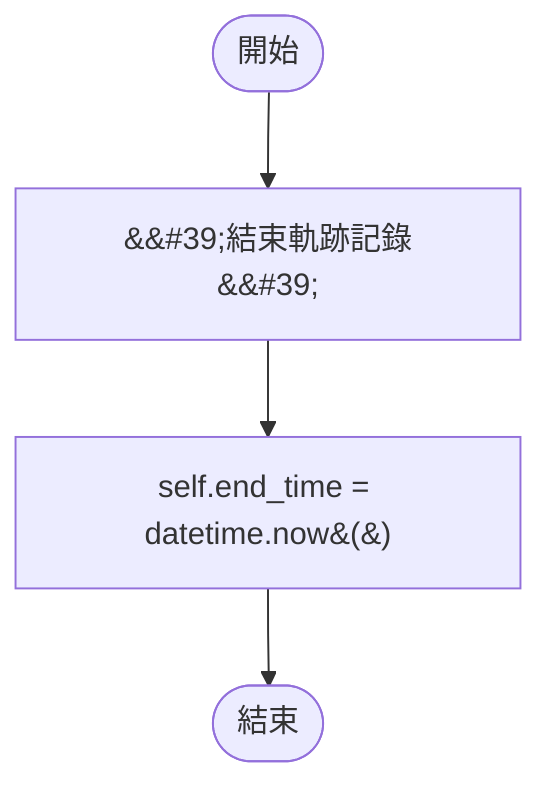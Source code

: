 flowchart TB
    n1([開始])
    n2([結束])
    n3[&amp;&#35;39;結束軌跡記錄&amp;&#35;39;]
    n4[self.end_time = datetime.now&#40;&#41;]
    n1 --> n3
    n3 --> n4
    n4 --> n2